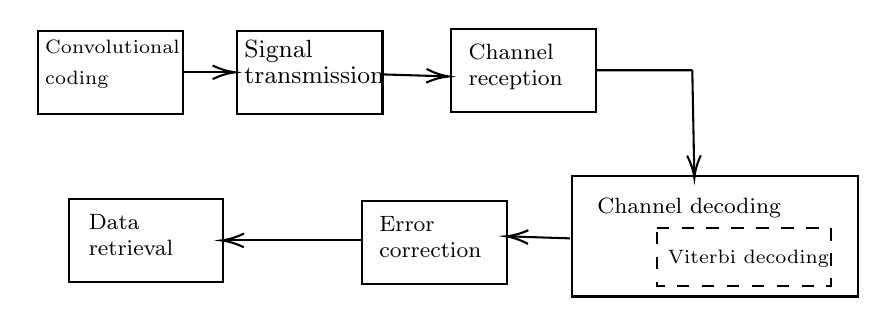 

\tikzset{every picture/.style={line width=0.75pt}} %set default line width to 0.75pt        

\begin{tikzpicture}[x=0.75pt,y=0.75pt,yscale=-1,xscale=1]
%uncomment if require: \path (0,300); %set diagram left start at 0, and has height of 300

%Shape: Rectangle [id:dp5040039695529985] 
\draw   (24,91) -- (94,91) -- (94,131) -- (24,131) -- cycle ;
%Straight Lines [id:da6707039679717985] 
\draw    (94.09,111.01) -- (117.09,111.01) ;
\draw [shift={(119.09,111.01)}, rotate = 180] [color={rgb, 255:red, 0; green, 0; blue, 0 }  ][line width=0.75]    (10.93,-3.29) .. controls (6.95,-1.4) and (3.31,-0.3) .. (0,0) .. controls (3.31,0.3) and (6.95,1.4) .. (10.93,3.29)   ;
%Shape: Rectangle [id:dp6676087786831228] 
\draw   (120,91) -- (190,91) -- (190,131) -- (120,131) -- cycle ;
%Shape: Rectangle [id:dp12552727666705787] 
\draw   (223,90) -- (293,90) -- (293,130) -- (223,130) -- cycle ;
%Shape: Rectangle [id:dp041785178904101716] 
\draw   (281.27,161.01) -- (419.27,161.01) -- (419.27,219.01) -- (281.27,219.01) -- cycle ;
%Shape: Rectangle [id:dp3930533301018766] 
\draw   (180,173) -- (250,173) -- (250,213) -- (180,213) -- cycle ;
%Shape: Rectangle [id:dp6457667866806436] 
\draw   (39.09,172) -- (113,172) -- (113,212) -- (39.09,212) -- cycle ;
%Straight Lines [id:da408023078866502] 
\draw    (190.09,112.01) -- (220.09,112.94) ;
\draw [shift={(222.09,113.01)}, rotate = 181.79] [color={rgb, 255:red, 0; green, 0; blue, 0 }  ][line width=0.75]    (10.93,-3.29) .. controls (6.95,-1.4) and (3.31,-0.3) .. (0,0) .. controls (3.31,0.3) and (6.95,1.4) .. (10.93,3.29)   ;
%Straight Lines [id:da20565488006754173] 
\draw    (339.27,110.01) -- (340.23,160.01) ;
\draw [shift={(340.27,162.01)}, rotate = 268.9] [color={rgb, 255:red, 0; green, 0; blue, 0 }  ][line width=0.75]    (10.93,-3.29) .. controls (6.95,-1.4) and (3.31,-0.3) .. (0,0) .. controls (3.31,0.3) and (6.95,1.4) .. (10.93,3.29)   ;
%Straight Lines [id:da606104691567432] 
\draw    (293,110) -- (339.27,110.01) ;
%Straight Lines [id:da9255999705919356] 
\draw    (280.27,191.01) -- (251.27,190.07) ;
\draw [shift={(249.27,190.01)}, rotate = 1.85] [color={rgb, 255:red, 0; green, 0; blue, 0 }  ][line width=0.75]    (10.93,-3.29) .. controls (6.95,-1.4) and (3.31,-0.3) .. (0,0) .. controls (3.31,0.3) and (6.95,1.4) .. (10.93,3.29)   ;
%Straight Lines [id:da848136557718163] 
\draw    (180.27,192.01) -- (114.27,192.01) ;
\draw [shift={(112.27,192.01)}, rotate = 360] [color={rgb, 255:red, 0; green, 0; blue, 0 }  ][line width=0.75]    (10.93,-3.29) .. controls (6.95,-1.4) and (3.31,-0.3) .. (0,0) .. controls (3.31,0.3) and (6.95,1.4) .. (10.93,3.29)   ;
%Shape: Rectangle [id:dp6659957800064993] 
\draw  [dash pattern={on 4.5pt off 4.5pt}] (322.09,186.01) -- (406,186.01) -- (406,214) -- (322.09,214) -- cycle ;

% Text Node
\draw (26,94) node [anchor=north west][inner sep=0.75pt]  [font=\small] [align=left] {{\scriptsize Convolutional}\\{\scriptsize coding}};
% Text Node
\draw (122,94) node [anchor=north west][inner sep=0.75pt]  [font=\footnotesize] [align=left] {{\small Signal }\\{\small transmission}};
% Text Node
\draw (230,96) node [anchor=north west][inner sep=0.75pt]  [font=\footnotesize] [align=left] {Channel \\reception};
% Text Node
\draw (326,195) node [anchor=north west][inner sep=0.75pt]  [font=\scriptsize] [align=left] {Viterbi decoding};
% Text Node
\draw (292,170) node [anchor=north west][inner sep=0.75pt]  [font=\footnotesize] [align=left] {Channel decoding};
% Text Node
\draw (187,179) node [anchor=north west][inner sep=0.75pt]  [font=\footnotesize] [align=left] {Error \\correction};
% Text Node
\draw (47,178) node [anchor=north west][inner sep=0.75pt]  [font=\footnotesize] [align=left] {Data\\retrieval};


\end{tikzpicture}

